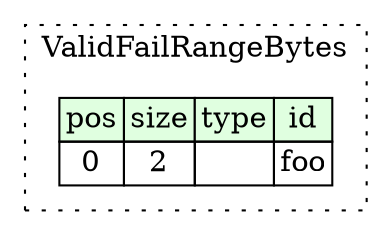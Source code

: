 digraph {
	rankdir=LR;
	node [shape=plaintext];
	subgraph cluster__valid_fail_range_bytes {
		label="ValidFailRangeBytes";
		graph[style=dotted];

		valid_fail_range_bytes__seq [label=<<TABLE BORDER="0" CELLBORDER="1" CELLSPACING="0">
			<TR><TD BGCOLOR="#E0FFE0">pos</TD><TD BGCOLOR="#E0FFE0">size</TD><TD BGCOLOR="#E0FFE0">type</TD><TD BGCOLOR="#E0FFE0">id</TD></TR>
			<TR><TD PORT="foo_pos">0</TD><TD PORT="foo_size">2</TD><TD></TD><TD PORT="foo_type">foo</TD></TR>
		</TABLE>>];
	}
}
